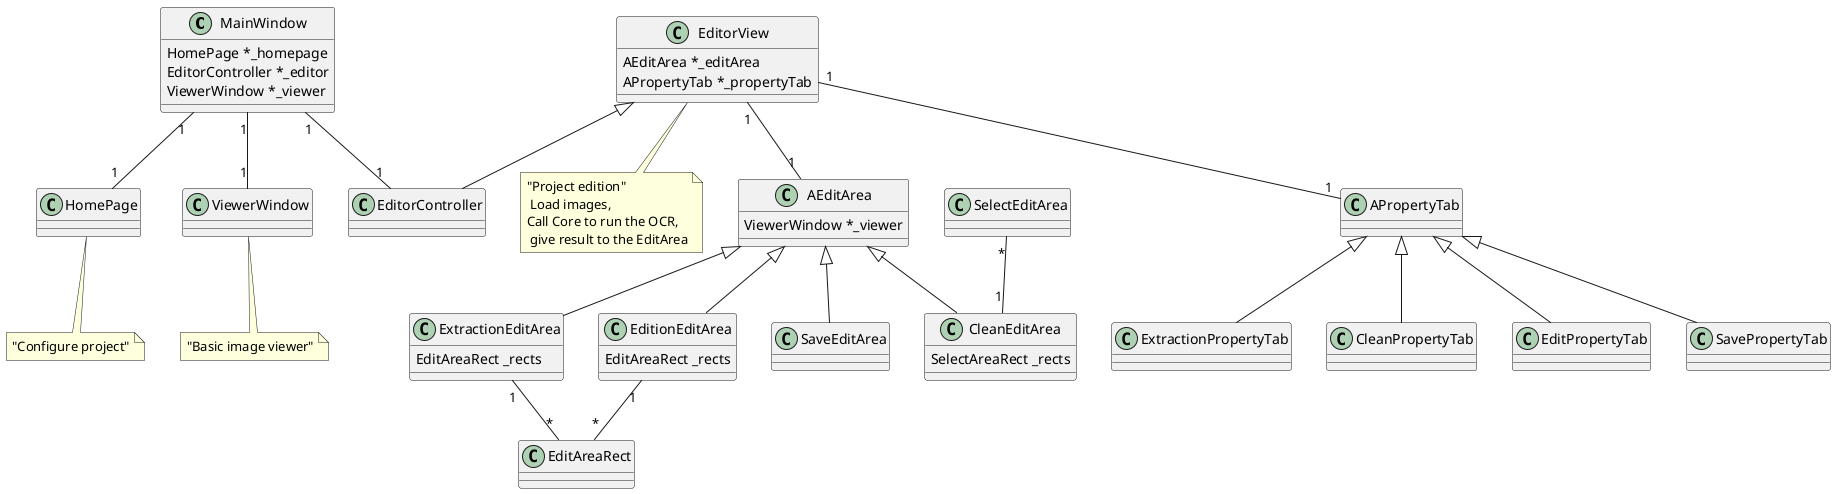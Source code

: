 @startuml gui

/' WINDOWS '/

class MainWindow {
    HomePage *_homepage
    EditorController *_editor
    ViewerWindow *_viewer
}
MainWindow "1" -- "1" HomePage
MainWindow "1" -- "1" EditorController
MainWindow "1" -- "1" ViewerWindow

class ViewerWindow {
}
note bottom: "Basic image viewer"

/' PAGES '/

class HomePage {}
note bottom: "Configure project"

class EditorController {
}
 EditorView <|-- EditorController
note bottom: "Project edition"\n Load images, \nCall Core to run the OCR,\n give result to the EditArea

class EditorView {
    AEditArea *_editArea
    APropertyTab *_propertyTab
}
EditorView "1" -- "1" AEditArea
EditorView "1" -- "1" APropertyTab

/' WIDGETS '/

' EDITOR

class AEditArea {
    ViewerWindow *_viewer
}

class ExtractionEditArea {
    EditAreaRect _rects
}
AEditArea <|-- ExtractionEditArea
ExtractionEditArea "1" -- "*" EditAreaRect

class CleanEditArea {
    SelectAreaRect _rects
}
AEditArea <|-- CleanEditArea
SelectEditArea "*" -- "1" CleanEditArea

class EditionEditArea {
    EditAreaRect _rects
}
AEditArea <|-- EditionEditArea
EditionEditArea "1" -- "*" EditAreaRect

class SaveEditArea {
}
AEditArea <|-- SaveEditArea

' PROPERTY

class APropertyTab {
}

class ExtractionPropertyTab {
}
APropertyTab <|-- ExtractionPropertyTab

class CleanPropertyTab {
}
APropertyTab <|-- CleanPropertyTab

class EditPropertyTab {
}
APropertyTab <|-- EditPropertyTab

class SavePropertyTab {
}
APropertyTab <|-- SavePropertyTab

@enduml